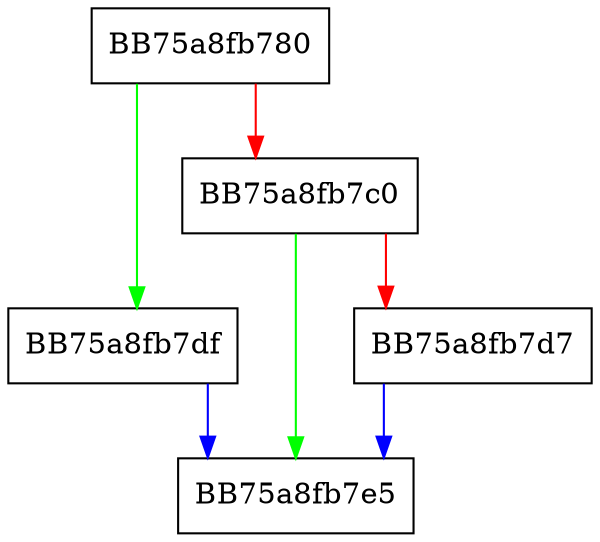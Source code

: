 digraph pause {
  node [shape="box"];
  graph [splines=ortho];
  BB75a8fb780 -> BB75a8fb7df [color="green"];
  BB75a8fb780 -> BB75a8fb7c0 [color="red"];
  BB75a8fb7c0 -> BB75a8fb7e5 [color="green"];
  BB75a8fb7c0 -> BB75a8fb7d7 [color="red"];
  BB75a8fb7d7 -> BB75a8fb7e5 [color="blue"];
  BB75a8fb7df -> BB75a8fb7e5 [color="blue"];
}